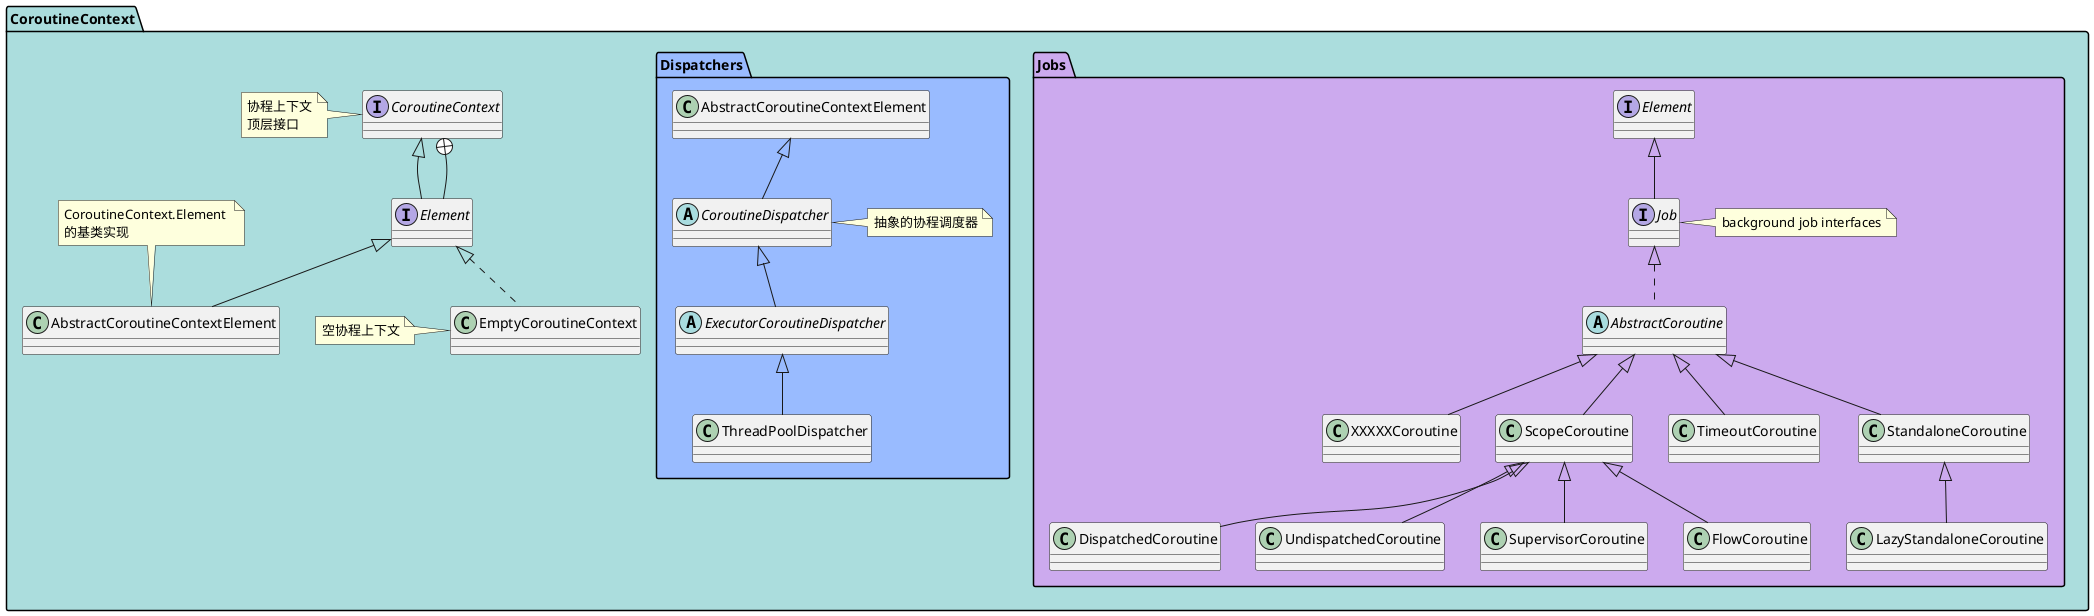 @startuml
package "CoroutineContext" #ABDDDD{
    interface CoroutineContext{
    }
    note left: 协程上下文\n顶层接口
    interface Element implements CoroutineContext{}
    CoroutineContext +-- Element


    class EmptyCoroutineContext
    note left: 空协程上下文

    class EmptyCoroutineContext implements Element


    abstract class AbstractCoroutineContextElement
    note top: CoroutineContext.Element \n的基类实现

    class AbstractCoroutineContextElement extends Element{
    }

    'Job
    package "Jobs" #CCAAEE{
        interface Job
        note right: background job interfaces
        interface Job implements Element

        abstract class AbstractCoroutine implements Job

        class XXXXXCoroutine extends AbstractCoroutine
        class ScopeCoroutine extends AbstractCoroutine
        class TimeoutCoroutine extends AbstractCoroutine
        class StandaloneCoroutine extends AbstractCoroutine

        ' ScopeCoroutine 实现类
        class DispatchedCoroutine extends ScopeCoroutine
        class UndispatchedCoroutine extends ScopeCoroutine
        class SupervisorCoroutine extends ScopeCoroutine
        class FlowCoroutine extends ScopeCoroutine


        ' StandaloneCoroutine 实现类
        class LazyStandaloneCoroutine extends StandaloneCoroutine
    }


    package "Dispatchers" #99BBFF{
        abstract class CoroutineDispatcher
        note right: 抽象的协程调度器
        abstract class CoroutineDispatcher extends AbstractCoroutineContextElement

        abstract class ExecutorCoroutineDispatcher extends CoroutineDispatcher
        class ThreadPoolDispatcher extends ExecutorCoroutineDispatcher
    }
}

@enduml